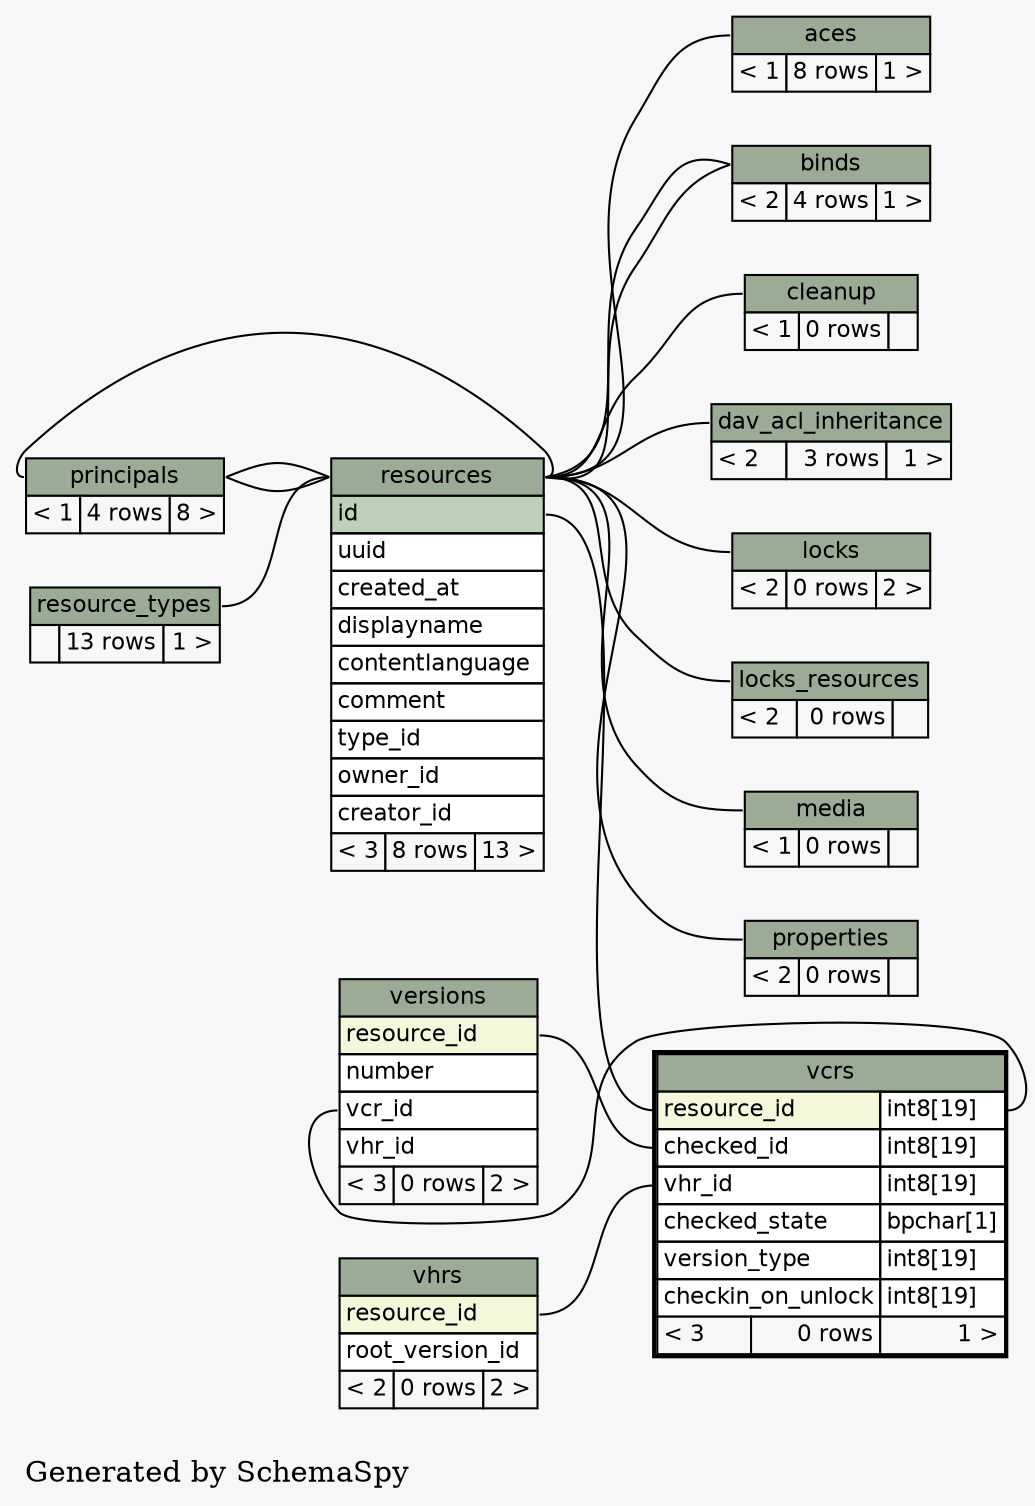 // dot 2.16.1 on Linux 2.6.24-1-amd64
digraph "twoDegreesRelationshipsGraph" {
  graph [
    rankdir="RL"
    bgcolor="#f7f7f7"
    label="\nGenerated by SchemaSpy"
    labeljust="l"
  ];
  node [
    fontname="Helvetica"
    fontsize="11"
    shape="plaintext"
  ];
  edge [
    arrowsize="0.8"
  ];
  "aces":"aces.heading":w -> "resources":"resources.heading":e [arrowtail=crowtee arrowhead=none];
  "binds":"binds.heading":w -> "resources":"resources.heading":e [arrowtail=crowtee arrowhead=none];
  "binds":"binds.heading":w -> "resources":"resources.heading":e [arrowtail=crowtee arrowhead=none];
  "cleanup":"cleanup.heading":w -> "resources":"resources.heading":e [arrowtail=crowtee arrowhead=none];
  "dav_acl_inheritance":"dav_acl_inheritance.heading":w -> "resources":"resources.heading":e [arrowtail=tee arrowhead=none];
  "locks":"locks.heading":w -> "resources":"resources.heading":e [arrowtail=crowtee arrowhead=none];
  "locks_resources":"locks_resources.heading":w -> "resources":"resources.heading":e [arrowtail=crowtee arrowhead=none];
  "media":"media.heading":w -> "resources":"resources.heading":e [arrowtail=crowtee arrowhead=none];
  "principals":"principals.heading":w -> "resources":"resources.heading":e [arrowtail=tee arrowhead=none];
  "properties":"properties.heading":w -> "resources":"resources.heading":e [arrowtail=crowtee arrowhead=none];
  "resources":"resources.heading":w -> "principals":"principals.heading":e [arrowtail=crowtee arrowhead=none];
  "resources":"resources.heading":w -> "principals":"principals.heading":e [arrowtail=crowtee arrowhead=none];
  "resources":"resources.heading":w -> "resource_types":"resource_types.heading":e [arrowtail=crowtee arrowhead=none];
  "vcrs":"checked_id":w -> "versions":"resource_id":e [arrowtail=crowtee arrowhead=none];
  "vcrs":"resource_id":w -> "resources":"id":e [arrowtail=tee arrowhead=none];
  "vcrs":"vhr_id":w -> "vhrs":"resource_id":e [arrowtail=crowtee arrowhead=none];
  "versions":"vcr_id":w -> "vcrs":"resource_id.type":e [arrowtail=crowodot arrowhead=none];
  "aces" [
    label=<
    <TABLE BORDER="0" CELLBORDER="1" CELLSPACING="0" BGCOLOR="#ffffff">
      <TR><TD PORT="aces.heading" COLSPAN="3" BGCOLOR="#9bab96" ALIGN="CENTER">aces</TD></TR>
      <TR><TD ALIGN="LEFT" BGCOLOR="#f7f7f7">&lt; 1</TD><TD ALIGN="RIGHT" BGCOLOR="#f7f7f7">8 rows</TD><TD ALIGN="RIGHT" BGCOLOR="#f7f7f7">1 &gt;</TD></TR>
    </TABLE>>
    URL="aces.html#graph"
    tooltip="aces"
  ];
  "binds" [
    label=<
    <TABLE BORDER="0" CELLBORDER="1" CELLSPACING="0" BGCOLOR="#ffffff">
      <TR><TD PORT="binds.heading" COLSPAN="3" BGCOLOR="#9bab96" ALIGN="CENTER">binds</TD></TR>
      <TR><TD ALIGN="LEFT" BGCOLOR="#f7f7f7">&lt; 2</TD><TD ALIGN="RIGHT" BGCOLOR="#f7f7f7">4 rows</TD><TD ALIGN="RIGHT" BGCOLOR="#f7f7f7">1 &gt;</TD></TR>
    </TABLE>>
    URL="binds.html#graph"
    tooltip="binds"
  ];
  "cleanup" [
    label=<
    <TABLE BORDER="0" CELLBORDER="1" CELLSPACING="0" BGCOLOR="#ffffff">
      <TR><TD PORT="cleanup.heading" COLSPAN="3" BGCOLOR="#9bab96" ALIGN="CENTER">cleanup</TD></TR>
      <TR><TD ALIGN="LEFT" BGCOLOR="#f7f7f7">&lt; 1</TD><TD ALIGN="RIGHT" BGCOLOR="#f7f7f7">0 rows</TD><TD ALIGN="RIGHT" BGCOLOR="#f7f7f7">  </TD></TR>
    </TABLE>>
    URL="cleanup.html#graph"
    tooltip="cleanup"
  ];
  "dav_acl_inheritance" [
    label=<
    <TABLE BORDER="0" CELLBORDER="1" CELLSPACING="0" BGCOLOR="#ffffff">
      <TR><TD PORT="dav_acl_inheritance.heading" COLSPAN="3" BGCOLOR="#9bab96" ALIGN="CENTER">dav_acl_inheritance</TD></TR>
      <TR><TD ALIGN="LEFT" BGCOLOR="#f7f7f7">&lt; 2</TD><TD ALIGN="RIGHT" BGCOLOR="#f7f7f7">3 rows</TD><TD ALIGN="RIGHT" BGCOLOR="#f7f7f7">1 &gt;</TD></TR>
    </TABLE>>
    URL="dav_acl_inheritance.html#graph"
    tooltip="dav_acl_inheritance"
  ];
  "locks" [
    label=<
    <TABLE BORDER="0" CELLBORDER="1" CELLSPACING="0" BGCOLOR="#ffffff">
      <TR><TD PORT="locks.heading" COLSPAN="3" BGCOLOR="#9bab96" ALIGN="CENTER">locks</TD></TR>
      <TR><TD ALIGN="LEFT" BGCOLOR="#f7f7f7">&lt; 2</TD><TD ALIGN="RIGHT" BGCOLOR="#f7f7f7">0 rows</TD><TD ALIGN="RIGHT" BGCOLOR="#f7f7f7">2 &gt;</TD></TR>
    </TABLE>>
    URL="locks.html#graph"
    tooltip="locks"
  ];
  "locks_resources" [
    label=<
    <TABLE BORDER="0" CELLBORDER="1" CELLSPACING="0" BGCOLOR="#ffffff">
      <TR><TD PORT="locks_resources.heading" COLSPAN="3" BGCOLOR="#9bab96" ALIGN="CENTER">locks_resources</TD></TR>
      <TR><TD ALIGN="LEFT" BGCOLOR="#f7f7f7">&lt; 2</TD><TD ALIGN="RIGHT" BGCOLOR="#f7f7f7">0 rows</TD><TD ALIGN="RIGHT" BGCOLOR="#f7f7f7">  </TD></TR>
    </TABLE>>
    URL="locks_resources.html#graph"
    tooltip="locks_resources"
  ];
  "media" [
    label=<
    <TABLE BORDER="0" CELLBORDER="1" CELLSPACING="0" BGCOLOR="#ffffff">
      <TR><TD PORT="media.heading" COLSPAN="3" BGCOLOR="#9bab96" ALIGN="CENTER">media</TD></TR>
      <TR><TD ALIGN="LEFT" BGCOLOR="#f7f7f7">&lt; 1</TD><TD ALIGN="RIGHT" BGCOLOR="#f7f7f7">0 rows</TD><TD ALIGN="RIGHT" BGCOLOR="#f7f7f7">  </TD></TR>
    </TABLE>>
    URL="media.html#graph"
    tooltip="media"
  ];
  "principals" [
    label=<
    <TABLE BORDER="0" CELLBORDER="1" CELLSPACING="0" BGCOLOR="#ffffff">
      <TR><TD PORT="principals.heading" COLSPAN="3" BGCOLOR="#9bab96" ALIGN="CENTER">principals</TD></TR>
      <TR><TD ALIGN="LEFT" BGCOLOR="#f7f7f7">&lt; 1</TD><TD ALIGN="RIGHT" BGCOLOR="#f7f7f7">4 rows</TD><TD ALIGN="RIGHT" BGCOLOR="#f7f7f7">8 &gt;</TD></TR>
    </TABLE>>
    URL="principals.html#graph"
    tooltip="principals"
  ];
  "properties" [
    label=<
    <TABLE BORDER="0" CELLBORDER="1" CELLSPACING="0" BGCOLOR="#ffffff">
      <TR><TD PORT="properties.heading" COLSPAN="3" BGCOLOR="#9bab96" ALIGN="CENTER">properties</TD></TR>
      <TR><TD ALIGN="LEFT" BGCOLOR="#f7f7f7">&lt; 2</TD><TD ALIGN="RIGHT" BGCOLOR="#f7f7f7">0 rows</TD><TD ALIGN="RIGHT" BGCOLOR="#f7f7f7">  </TD></TR>
    </TABLE>>
    URL="properties.html#graph"
    tooltip="properties"
  ];
  "resource_types" [
    label=<
    <TABLE BORDER="0" CELLBORDER="1" CELLSPACING="0" BGCOLOR="#ffffff">
      <TR><TD PORT="resource_types.heading" COLSPAN="3" BGCOLOR="#9bab96" ALIGN="CENTER">resource_types</TD></TR>
      <TR><TD ALIGN="LEFT" BGCOLOR="#f7f7f7">  </TD><TD ALIGN="RIGHT" BGCOLOR="#f7f7f7">13 rows</TD><TD ALIGN="RIGHT" BGCOLOR="#f7f7f7">1 &gt;</TD></TR>
    </TABLE>>
    URL="resource_types.html#graph"
    tooltip="resource_types"
  ];
  "resources" [
    label=<
    <TABLE BORDER="0" CELLBORDER="1" CELLSPACING="0" BGCOLOR="#ffffff">
      <TR><TD PORT="resources.heading" COLSPAN="3" BGCOLOR="#9bab96" ALIGN="CENTER">resources</TD></TR>
      <TR><TD PORT="id" COLSPAN="3" BGCOLOR="#bed1b8" ALIGN="LEFT">id</TD></TR>
      <TR><TD PORT="uuid" COLSPAN="3" ALIGN="LEFT">uuid</TD></TR>
      <TR><TD PORT="created_at" COLSPAN="3" ALIGN="LEFT">created_at</TD></TR>
      <TR><TD PORT="displayname" COLSPAN="3" ALIGN="LEFT">displayname</TD></TR>
      <TR><TD PORT="contentlanguage" COLSPAN="3" ALIGN="LEFT">contentlanguage</TD></TR>
      <TR><TD PORT="comment" COLSPAN="3" ALIGN="LEFT">comment</TD></TR>
      <TR><TD PORT="type_id" COLSPAN="3" ALIGN="LEFT">type_id</TD></TR>
      <TR><TD PORT="owner_id" COLSPAN="3" ALIGN="LEFT">owner_id</TD></TR>
      <TR><TD PORT="creator_id" COLSPAN="3" ALIGN="LEFT">creator_id</TD></TR>
      <TR><TD ALIGN="LEFT" BGCOLOR="#f7f7f7">&lt; 3</TD><TD ALIGN="RIGHT" BGCOLOR="#f7f7f7">8 rows</TD><TD ALIGN="RIGHT" BGCOLOR="#f7f7f7">13 &gt;</TD></TR>
    </TABLE>>
    URL="resources.html#graph"
    tooltip="resources"
  ];
  "vcrs" [
    label=<
    <TABLE BORDER="2" CELLBORDER="1" CELLSPACING="0" BGCOLOR="#ffffff">
      <TR><TD PORT="vcrs.heading" COLSPAN="3" BGCOLOR="#9bab96" ALIGN="CENTER">vcrs</TD></TR>
      <TR><TD PORT="resource_id" COLSPAN="2" BGCOLOR="#f4f7da" ALIGN="LEFT">resource_id</TD><TD PORT="resource_id.type" ALIGN="LEFT">int8[19]</TD></TR>
      <TR><TD PORT="checked_id" COLSPAN="2" ALIGN="LEFT">checked_id</TD><TD PORT="checked_id.type" ALIGN="LEFT">int8[19]</TD></TR>
      <TR><TD PORT="vhr_id" COLSPAN="2" ALIGN="LEFT">vhr_id</TD><TD PORT="vhr_id.type" ALIGN="LEFT">int8[19]</TD></TR>
      <TR><TD PORT="checked_state" COLSPAN="2" ALIGN="LEFT">checked_state</TD><TD PORT="checked_state.type" ALIGN="LEFT">bpchar[1]</TD></TR>
      <TR><TD PORT="version_type" COLSPAN="2" ALIGN="LEFT">version_type</TD><TD PORT="version_type.type" ALIGN="LEFT">int8[19]</TD></TR>
      <TR><TD PORT="checkin_on_unlock" COLSPAN="2" ALIGN="LEFT">checkin_on_unlock</TD><TD PORT="checkin_on_unlock.type" ALIGN="LEFT">int8[19]</TD></TR>
      <TR><TD ALIGN="LEFT" BGCOLOR="#f7f7f7">&lt; 3</TD><TD ALIGN="RIGHT" BGCOLOR="#f7f7f7">0 rows</TD><TD ALIGN="RIGHT" BGCOLOR="#f7f7f7">1 &gt;</TD></TR>
    </TABLE>>
    URL="vcrs.html#"
    tooltip="vcrs"
  ];
  "versions" [
    label=<
    <TABLE BORDER="0" CELLBORDER="1" CELLSPACING="0" BGCOLOR="#ffffff">
      <TR><TD PORT="versions.heading" COLSPAN="3" BGCOLOR="#9bab96" ALIGN="CENTER">versions</TD></TR>
      <TR><TD PORT="resource_id" COLSPAN="3" BGCOLOR="#f4f7da" ALIGN="LEFT">resource_id</TD></TR>
      <TR><TD PORT="number" COLSPAN="3" ALIGN="LEFT">number</TD></TR>
      <TR><TD PORT="vcr_id" COLSPAN="3" ALIGN="LEFT">vcr_id</TD></TR>
      <TR><TD PORT="vhr_id" COLSPAN="3" ALIGN="LEFT">vhr_id</TD></TR>
      <TR><TD ALIGN="LEFT" BGCOLOR="#f7f7f7">&lt; 3</TD><TD ALIGN="RIGHT" BGCOLOR="#f7f7f7">0 rows</TD><TD ALIGN="RIGHT" BGCOLOR="#f7f7f7">2 &gt;</TD></TR>
    </TABLE>>
    URL="versions.html#graph"
    tooltip="versions"
  ];
  "vhrs" [
    label=<
    <TABLE BORDER="0" CELLBORDER="1" CELLSPACING="0" BGCOLOR="#ffffff">
      <TR><TD PORT="vhrs.heading" COLSPAN="3" BGCOLOR="#9bab96" ALIGN="CENTER">vhrs</TD></TR>
      <TR><TD PORT="resource_id" COLSPAN="3" BGCOLOR="#f4f7da" ALIGN="LEFT">resource_id</TD></TR>
      <TR><TD PORT="root_version_id" COLSPAN="3" ALIGN="LEFT">root_version_id</TD></TR>
      <TR><TD ALIGN="LEFT" BGCOLOR="#f7f7f7">&lt; 2</TD><TD ALIGN="RIGHT" BGCOLOR="#f7f7f7">0 rows</TD><TD ALIGN="RIGHT" BGCOLOR="#f7f7f7">2 &gt;</TD></TR>
    </TABLE>>
    URL="vhrs.html#graph"
    tooltip="vhrs"
  ];
}
